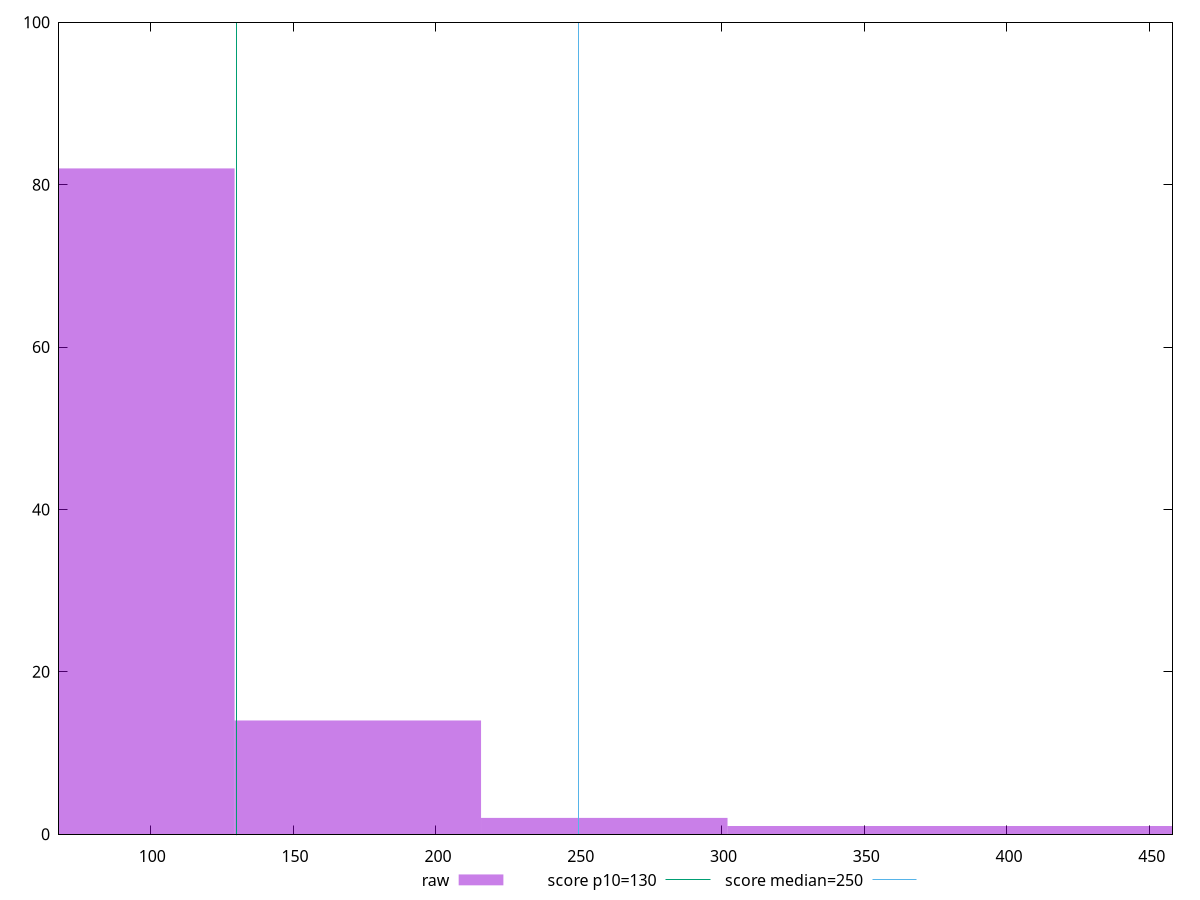 reset

$raw <<EOF
172.65633141992961 14
86.32816570996481 82
258.9844971298944 2
431.64082854982405 1
345.31266283985923 1
EOF

set key outside below
set boxwidth 86.32816570996481
set xrange [68:458.00000000000045]
set yrange [0:100]
set trange [0:100]
set style fill transparent solid 0.5 noborder

set parametric
set terminal svg size 640, 490 enhanced background rgb 'white'
set output "report_00017_2021-02-10T15-08-03.406Z/max-potential-fid/samples/pages+cached+noadtech/raw/histogram.svg"

plot $raw title "raw" with boxes, \
     130,t title "score p10=130", \
     250,t title "score median=250"

reset
